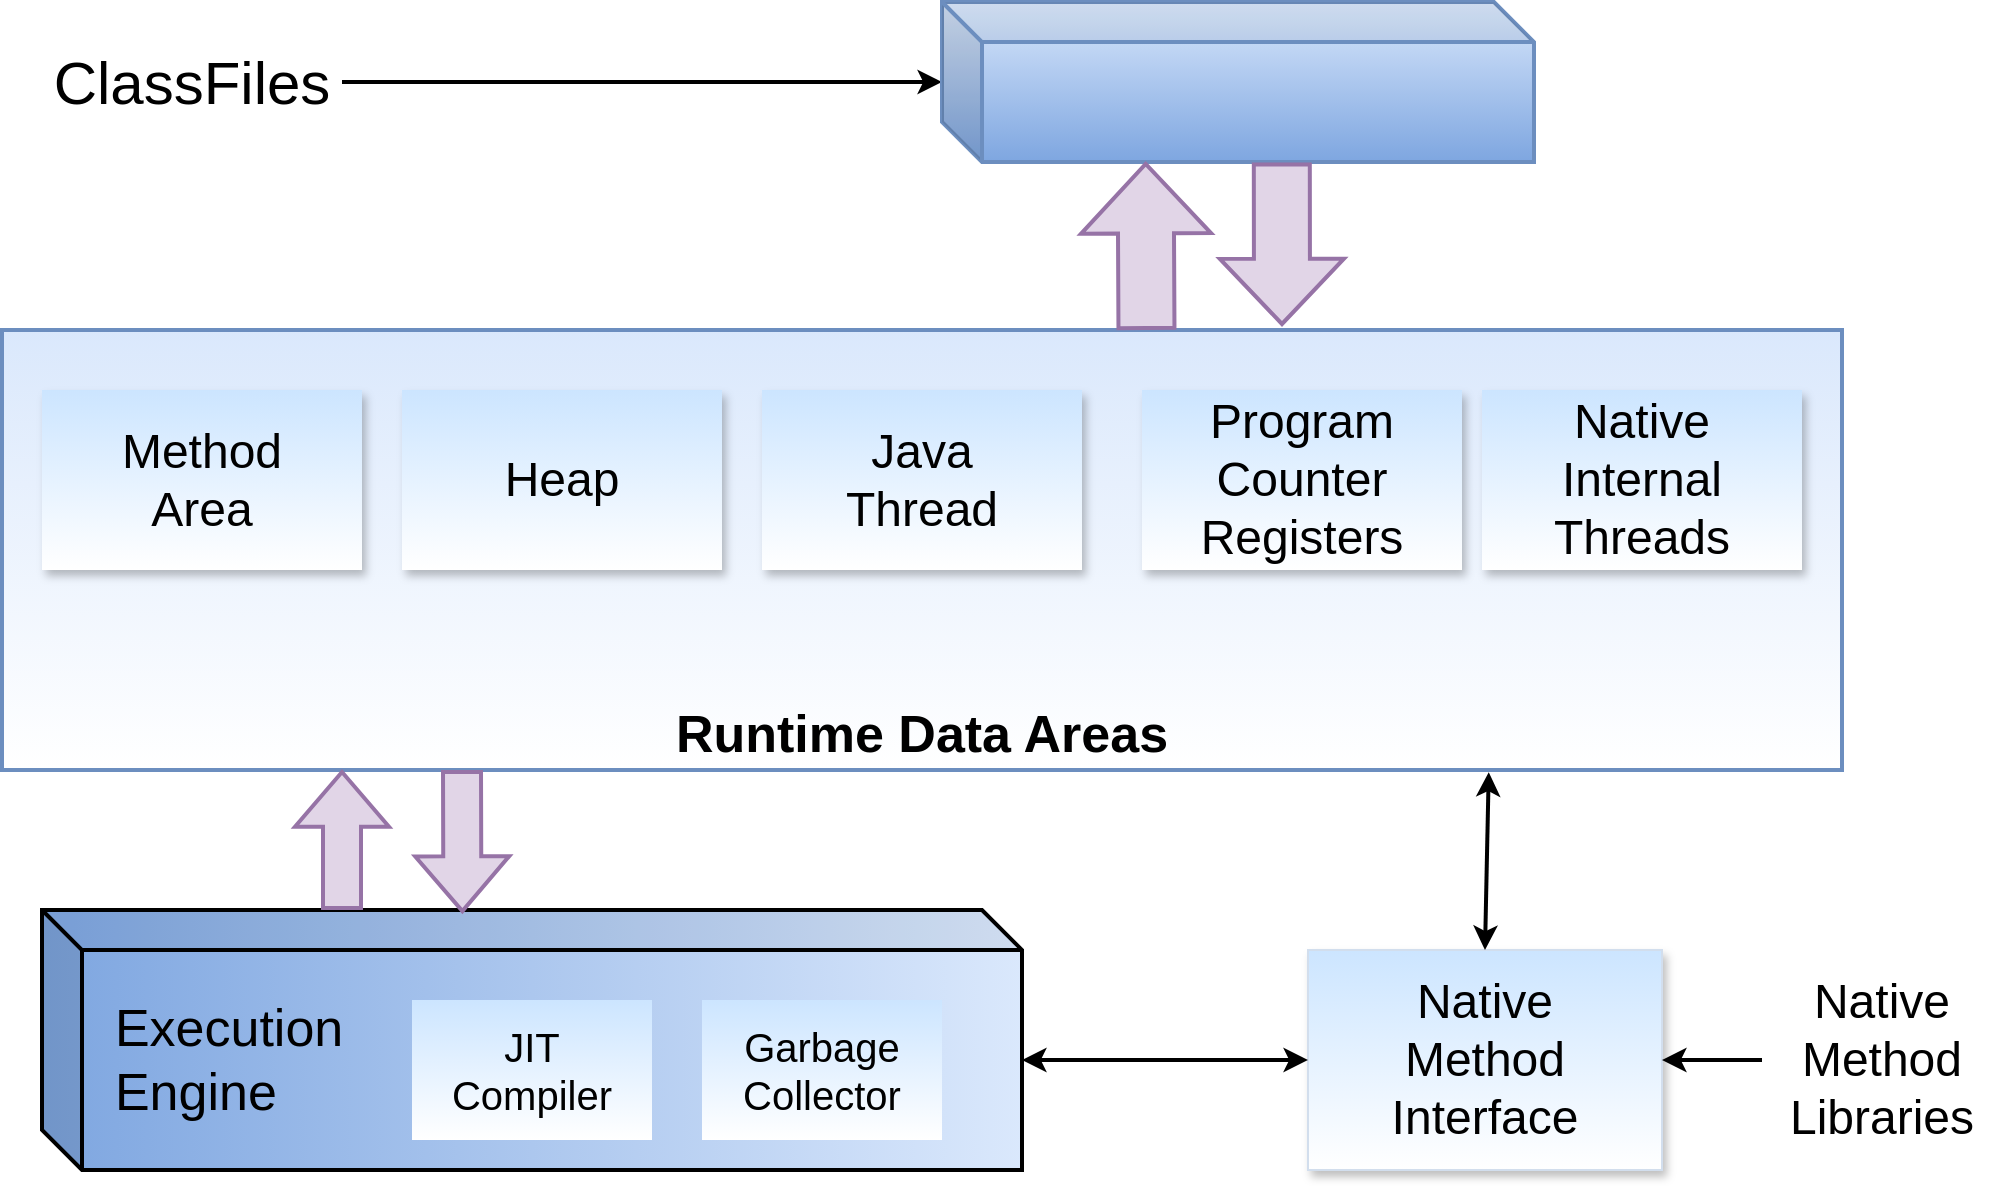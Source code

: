<mxfile version="15.9.6" type="github">
  <diagram id="2qeyQCbmPffhCebhITNP" name="第 1 页">
    <mxGraphModel dx="1221" dy="761" grid="1" gridSize="10" guides="1" tooltips="1" connect="1" arrows="1" fold="1" page="1" pageScale="1" pageWidth="827" pageHeight="1169" math="0" shadow="0">
      <root>
        <mxCell id="0" />
        <mxCell id="1" parent="0" />
        <mxCell id="GCJxsYK008IPCIfOtPau-4" style="edgeStyle=orthogonalEdgeStyle;rounded=0;orthogonalLoop=1;jettySize=auto;html=1;fontSize=30;strokeWidth=2;" edge="1" parent="1" source="GCJxsYK008IPCIfOtPau-1" target="GCJxsYK008IPCIfOtPau-3">
          <mxGeometry relative="1" as="geometry" />
        </mxCell>
        <mxCell id="GCJxsYK008IPCIfOtPau-1" value="ClassFiles" style="text;html=1;strokeColor=none;fillColor=none;align=center;verticalAlign=middle;whiteSpace=wrap;rounded=0;fontSize=30;" vertex="1" parent="1">
          <mxGeometry x="40" y="151" width="150" height="30" as="geometry" />
        </mxCell>
        <mxCell id="GCJxsYK008IPCIfOtPau-3" value="" style="shape=cube;whiteSpace=wrap;html=1;boundedLbl=1;backgroundOutline=1;darkOpacity=0.05;darkOpacity2=0.1;fontSize=30;strokeWidth=2;fillColor=#dae8fc;strokeColor=#6c8ebf;gradientColor=#7ea6e0;" vertex="1" parent="1">
          <mxGeometry x="490" y="126" width="296" height="80" as="geometry" />
        </mxCell>
        <mxCell id="GCJxsYK008IPCIfOtPau-5" value="Runtime Data Areas" style="rounded=0;whiteSpace=wrap;html=1;fontSize=26;strokeColor=#6c8ebf;strokeWidth=2;fillColor=#dae8fc;verticalAlign=bottom;fontStyle=1;gradientColor=#ffffff;" vertex="1" parent="1">
          <mxGeometry x="20" y="290" width="920" height="220" as="geometry" />
        </mxCell>
        <mxCell id="GCJxsYK008IPCIfOtPau-9" value="Method&lt;br style=&quot;font-size: 24px;&quot;&gt;Area" style="rounded=0;whiteSpace=wrap;html=1;fontSize=24;strokeColor=none;strokeWidth=1;fillColor=#cce5ff;gradientDirection=south;gradientColor=#ffffff;glass=0;shadow=1;" vertex="1" parent="1">
          <mxGeometry x="40" y="320" width="160" height="90" as="geometry" />
        </mxCell>
        <mxCell id="GCJxsYK008IPCIfOtPau-10" value="Heap" style="rounded=0;whiteSpace=wrap;html=1;fontSize=24;strokeColor=none;strokeWidth=1;fillColor=#cce5ff;gradientDirection=south;gradientColor=#ffffff;sketch=0;shadow=1;" vertex="1" parent="1">
          <mxGeometry x="220" y="320" width="160" height="90" as="geometry" />
        </mxCell>
        <mxCell id="GCJxsYK008IPCIfOtPau-11" value="&amp;nbsp; Execution&lt;br style=&quot;font-size: 26px;&quot;&gt;&amp;nbsp; Engine" style="shape=cube;whiteSpace=wrap;html=1;boundedLbl=1;backgroundOutline=1;darkOpacity=0.05;darkOpacity2=0.1;fontSize=26;strokeColor=#000000;strokeWidth=2;fillColor=#dae8fc;gradientColor=#7ea6e0;align=left;gradientDirection=west;" vertex="1" parent="1">
          <mxGeometry x="40" y="580" width="490" height="130" as="geometry" />
        </mxCell>
        <mxCell id="GCJxsYK008IPCIfOtPau-12" value="JIT&lt;br style=&quot;font-size: 20px;&quot;&gt;Compiler" style="rounded=0;whiteSpace=wrap;html=1;fontSize=20;strokeColor=none;strokeWidth=2;fillColor=#cce5ff;gradientColor=#ffffff;" vertex="1" parent="1">
          <mxGeometry x="225" y="625" width="120" height="70" as="geometry" />
        </mxCell>
        <mxCell id="GCJxsYK008IPCIfOtPau-13" value="Garbage&lt;br&gt;Collector" style="rounded=0;whiteSpace=wrap;html=1;fontSize=20;strokeColor=none;strokeWidth=2;fillColor=#cce5ff;gradientColor=#ffffff;" vertex="1" parent="1">
          <mxGeometry x="370" y="625" width="120" height="70" as="geometry" />
        </mxCell>
        <mxCell id="GCJxsYK008IPCIfOtPau-14" value="" style="shape=flexArrow;endArrow=classic;html=1;rounded=0;fontSize=26;strokeWidth=2;exitX=0.25;exitY=1;exitDx=0;exitDy=0;endWidth=26;endSize=8.47;width=18;fillColor=#e1d5e7;strokeColor=#9673a6;entryX=0.429;entryY=0.012;entryDx=0;entryDy=0;entryPerimeter=0;" edge="1" parent="1" source="GCJxsYK008IPCIfOtPau-5" target="GCJxsYK008IPCIfOtPau-11">
          <mxGeometry width="50" height="50" relative="1" as="geometry">
            <mxPoint x="390" y="520" as="sourcePoint" />
            <mxPoint x="205" y="580" as="targetPoint" />
          </mxGeometry>
        </mxCell>
        <mxCell id="GCJxsYK008IPCIfOtPau-15" value="" style="shape=flexArrow;endArrow=classic;html=1;rounded=0;fontSize=26;strokeWidth=2;exitX=0.25;exitY=1;exitDx=0;exitDy=0;endWidth=26;endSize=8.47;width=18;fillColor=#e1d5e7;strokeColor=#9673a6;gradientColor=none;" edge="1" parent="1">
          <mxGeometry width="50" height="50" relative="1" as="geometry">
            <mxPoint x="190" y="580" as="sourcePoint" />
            <mxPoint x="190" y="510" as="targetPoint" />
          </mxGeometry>
        </mxCell>
        <mxCell id="GCJxsYK008IPCIfOtPau-16" value="" style="shape=flexArrow;endArrow=classic;html=1;rounded=0;fontSize=26;strokeWidth=2;exitX=0.574;exitY=1.003;exitDx=0;exitDy=0;exitPerimeter=0;width=27;endSize=10.2;endWidth=32;fillColor=#e1d5e7;strokeColor=#9673a6;" edge="1" parent="1" source="GCJxsYK008IPCIfOtPau-3">
          <mxGeometry width="50" height="50" relative="1" as="geometry">
            <mxPoint x="490" y="240" as="sourcePoint" />
            <mxPoint x="660" y="288" as="targetPoint" />
          </mxGeometry>
        </mxCell>
        <mxCell id="GCJxsYK008IPCIfOtPau-17" value="" style="shape=flexArrow;endArrow=classic;html=1;rounded=0;fontSize=26;strokeWidth=2;entryX=0.692;entryY=-0.014;entryDx=0;entryDy=0;entryPerimeter=0;width=27;endSize=10.91;endWidth=35;fillColor=#e1d5e7;strokeColor=#9673a6;exitX=0.622;exitY=0;exitDx=0;exitDy=0;exitPerimeter=0;" edge="1" parent="1" source="GCJxsYK008IPCIfOtPau-5">
          <mxGeometry width="50" height="50" relative="1" as="geometry">
            <mxPoint x="592" y="287" as="sourcePoint" />
            <mxPoint x="591.824" y="206" as="targetPoint" />
          </mxGeometry>
        </mxCell>
        <mxCell id="GCJxsYK008IPCIfOtPau-18" value="Java&lt;br&gt;Thread" style="rounded=0;whiteSpace=wrap;html=1;fontSize=24;strokeColor=none;strokeWidth=1;fillColor=#cce5ff;gradientDirection=south;gradientColor=#ffffff;sketch=0;shadow=1;" vertex="1" parent="1">
          <mxGeometry x="400" y="320" width="160" height="90" as="geometry" />
        </mxCell>
        <mxCell id="GCJxsYK008IPCIfOtPau-19" value="Program&lt;br&gt;Counter&lt;br&gt;Registers" style="rounded=0;whiteSpace=wrap;html=1;fontSize=24;strokeColor=none;strokeWidth=1;fillColor=#cce5ff;gradientDirection=south;gradientColor=#ffffff;sketch=0;shadow=1;" vertex="1" parent="1">
          <mxGeometry x="590" y="320" width="160" height="90" as="geometry" />
        </mxCell>
        <mxCell id="GCJxsYK008IPCIfOtPau-20" value="Native&lt;br&gt;Internal&lt;br&gt;Threads" style="rounded=0;whiteSpace=wrap;html=1;fontSize=24;strokeColor=none;strokeWidth=1;fillColor=#cce5ff;gradientDirection=south;gradientColor=#ffffff;sketch=0;shadow=1;" vertex="1" parent="1">
          <mxGeometry x="760" y="320" width="160" height="90" as="geometry" />
        </mxCell>
        <mxCell id="GCJxsYK008IPCIfOtPau-21" value="Native&lt;br&gt;Method&lt;br&gt;Interface" style="rounded=0;whiteSpace=wrap;html=1;shadow=1;glass=0;sketch=0;fontSize=24;strokeColor=#D2DEED;strokeWidth=1;gradientDirection=south;fillColor=#cce5ff;gradientColor=#ffffff;" vertex="1" parent="1">
          <mxGeometry x="673" y="600" width="177" height="110" as="geometry" />
        </mxCell>
        <mxCell id="GCJxsYK008IPCIfOtPau-22" value="" style="endArrow=classic;startArrow=classic;html=1;rounded=0;fontSize=24;strokeWidth=2;gradientColor=none;entryX=0;entryY=0.5;entryDx=0;entryDy=0;exitX=0;exitY=0;exitDx=490;exitDy=75;exitPerimeter=0;" edge="1" parent="1" source="GCJxsYK008IPCIfOtPau-11" target="GCJxsYK008IPCIfOtPau-21">
          <mxGeometry width="50" height="50" relative="1" as="geometry">
            <mxPoint x="490" y="480" as="sourcePoint" />
            <mxPoint x="540" y="430" as="targetPoint" />
          </mxGeometry>
        </mxCell>
        <mxCell id="GCJxsYK008IPCIfOtPau-23" value="" style="endArrow=classic;startArrow=classic;html=1;rounded=0;fontSize=24;strokeWidth=2;gradientColor=none;entryX=0.808;entryY=1.005;entryDx=0;entryDy=0;entryPerimeter=0;exitX=0.5;exitY=0;exitDx=0;exitDy=0;" edge="1" parent="1" source="GCJxsYK008IPCIfOtPau-21" target="GCJxsYK008IPCIfOtPau-5">
          <mxGeometry width="50" height="50" relative="1" as="geometry">
            <mxPoint x="740" y="580" as="sourcePoint" />
            <mxPoint x="790" y="530" as="targetPoint" />
          </mxGeometry>
        </mxCell>
        <mxCell id="GCJxsYK008IPCIfOtPau-25" style="edgeStyle=orthogonalEdgeStyle;rounded=0;orthogonalLoop=1;jettySize=auto;html=1;entryX=1;entryY=0.5;entryDx=0;entryDy=0;fontSize=24;strokeWidth=2;gradientColor=none;" edge="1" parent="1" source="GCJxsYK008IPCIfOtPau-24" target="GCJxsYK008IPCIfOtPau-21">
          <mxGeometry relative="1" as="geometry" />
        </mxCell>
        <mxCell id="GCJxsYK008IPCIfOtPau-24" value="Native&lt;br&gt;Method&lt;br&gt;Libraries" style="text;html=1;strokeColor=none;fillColor=none;align=center;verticalAlign=middle;whiteSpace=wrap;rounded=0;shadow=1;glass=0;sketch=0;fontSize=24;" vertex="1" parent="1">
          <mxGeometry x="900" y="612.5" width="120" height="85" as="geometry" />
        </mxCell>
      </root>
    </mxGraphModel>
  </diagram>
</mxfile>
